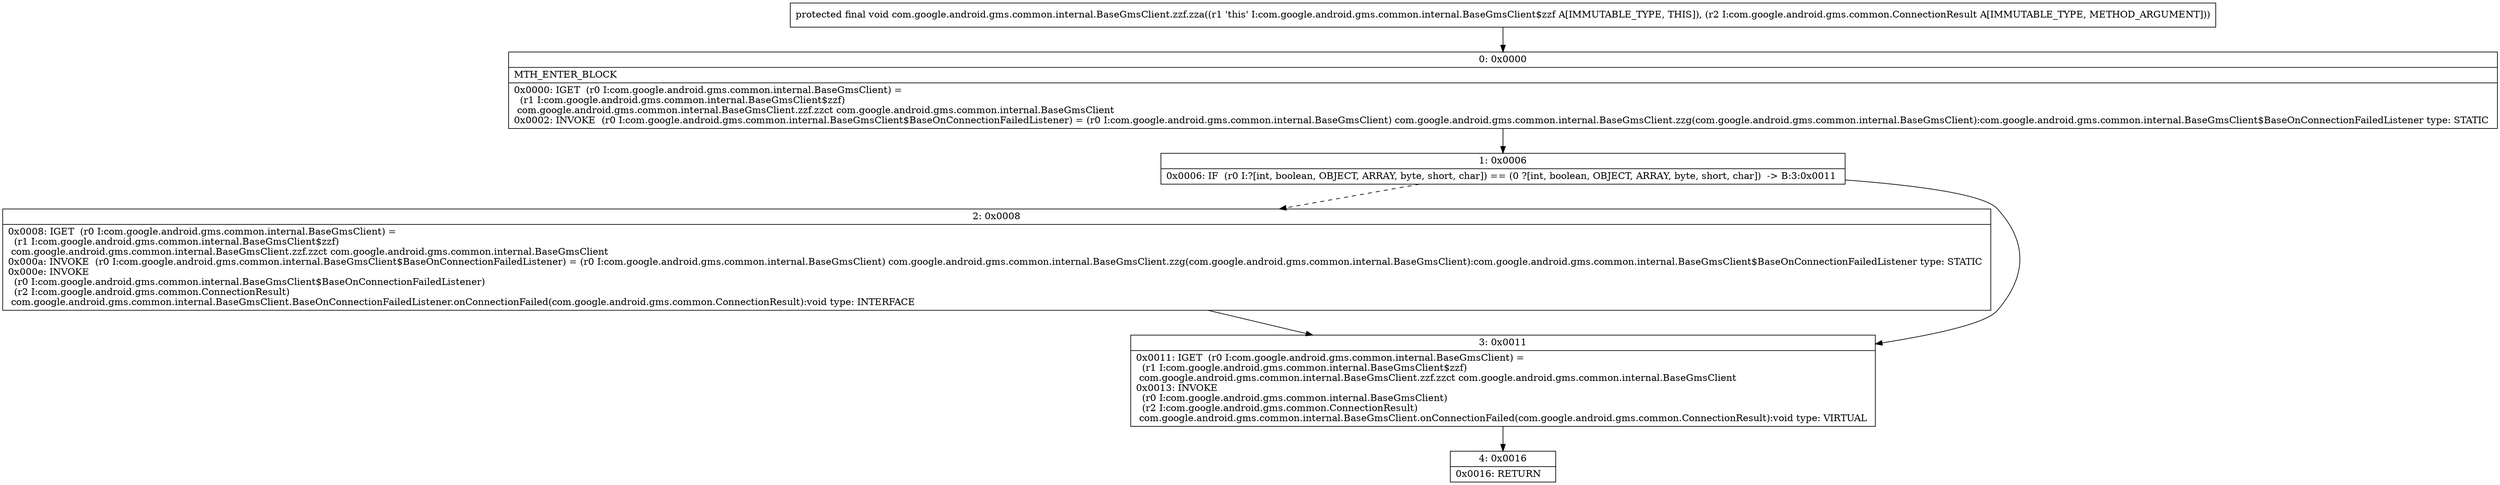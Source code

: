 digraph "CFG forcom.google.android.gms.common.internal.BaseGmsClient.zzf.zza(Lcom\/google\/android\/gms\/common\/ConnectionResult;)V" {
Node_0 [shape=record,label="{0\:\ 0x0000|MTH_ENTER_BLOCK\l|0x0000: IGET  (r0 I:com.google.android.gms.common.internal.BaseGmsClient) = \l  (r1 I:com.google.android.gms.common.internal.BaseGmsClient$zzf)\l com.google.android.gms.common.internal.BaseGmsClient.zzf.zzct com.google.android.gms.common.internal.BaseGmsClient \l0x0002: INVOKE  (r0 I:com.google.android.gms.common.internal.BaseGmsClient$BaseOnConnectionFailedListener) = (r0 I:com.google.android.gms.common.internal.BaseGmsClient) com.google.android.gms.common.internal.BaseGmsClient.zzg(com.google.android.gms.common.internal.BaseGmsClient):com.google.android.gms.common.internal.BaseGmsClient$BaseOnConnectionFailedListener type: STATIC \l}"];
Node_1 [shape=record,label="{1\:\ 0x0006|0x0006: IF  (r0 I:?[int, boolean, OBJECT, ARRAY, byte, short, char]) == (0 ?[int, boolean, OBJECT, ARRAY, byte, short, char])  \-\> B:3:0x0011 \l}"];
Node_2 [shape=record,label="{2\:\ 0x0008|0x0008: IGET  (r0 I:com.google.android.gms.common.internal.BaseGmsClient) = \l  (r1 I:com.google.android.gms.common.internal.BaseGmsClient$zzf)\l com.google.android.gms.common.internal.BaseGmsClient.zzf.zzct com.google.android.gms.common.internal.BaseGmsClient \l0x000a: INVOKE  (r0 I:com.google.android.gms.common.internal.BaseGmsClient$BaseOnConnectionFailedListener) = (r0 I:com.google.android.gms.common.internal.BaseGmsClient) com.google.android.gms.common.internal.BaseGmsClient.zzg(com.google.android.gms.common.internal.BaseGmsClient):com.google.android.gms.common.internal.BaseGmsClient$BaseOnConnectionFailedListener type: STATIC \l0x000e: INVOKE  \l  (r0 I:com.google.android.gms.common.internal.BaseGmsClient$BaseOnConnectionFailedListener)\l  (r2 I:com.google.android.gms.common.ConnectionResult)\l com.google.android.gms.common.internal.BaseGmsClient.BaseOnConnectionFailedListener.onConnectionFailed(com.google.android.gms.common.ConnectionResult):void type: INTERFACE \l}"];
Node_3 [shape=record,label="{3\:\ 0x0011|0x0011: IGET  (r0 I:com.google.android.gms.common.internal.BaseGmsClient) = \l  (r1 I:com.google.android.gms.common.internal.BaseGmsClient$zzf)\l com.google.android.gms.common.internal.BaseGmsClient.zzf.zzct com.google.android.gms.common.internal.BaseGmsClient \l0x0013: INVOKE  \l  (r0 I:com.google.android.gms.common.internal.BaseGmsClient)\l  (r2 I:com.google.android.gms.common.ConnectionResult)\l com.google.android.gms.common.internal.BaseGmsClient.onConnectionFailed(com.google.android.gms.common.ConnectionResult):void type: VIRTUAL \l}"];
Node_4 [shape=record,label="{4\:\ 0x0016|0x0016: RETURN   \l}"];
MethodNode[shape=record,label="{protected final void com.google.android.gms.common.internal.BaseGmsClient.zzf.zza((r1 'this' I:com.google.android.gms.common.internal.BaseGmsClient$zzf A[IMMUTABLE_TYPE, THIS]), (r2 I:com.google.android.gms.common.ConnectionResult A[IMMUTABLE_TYPE, METHOD_ARGUMENT])) }"];
MethodNode -> Node_0;
Node_0 -> Node_1;
Node_1 -> Node_2[style=dashed];
Node_1 -> Node_3;
Node_2 -> Node_3;
Node_3 -> Node_4;
}

